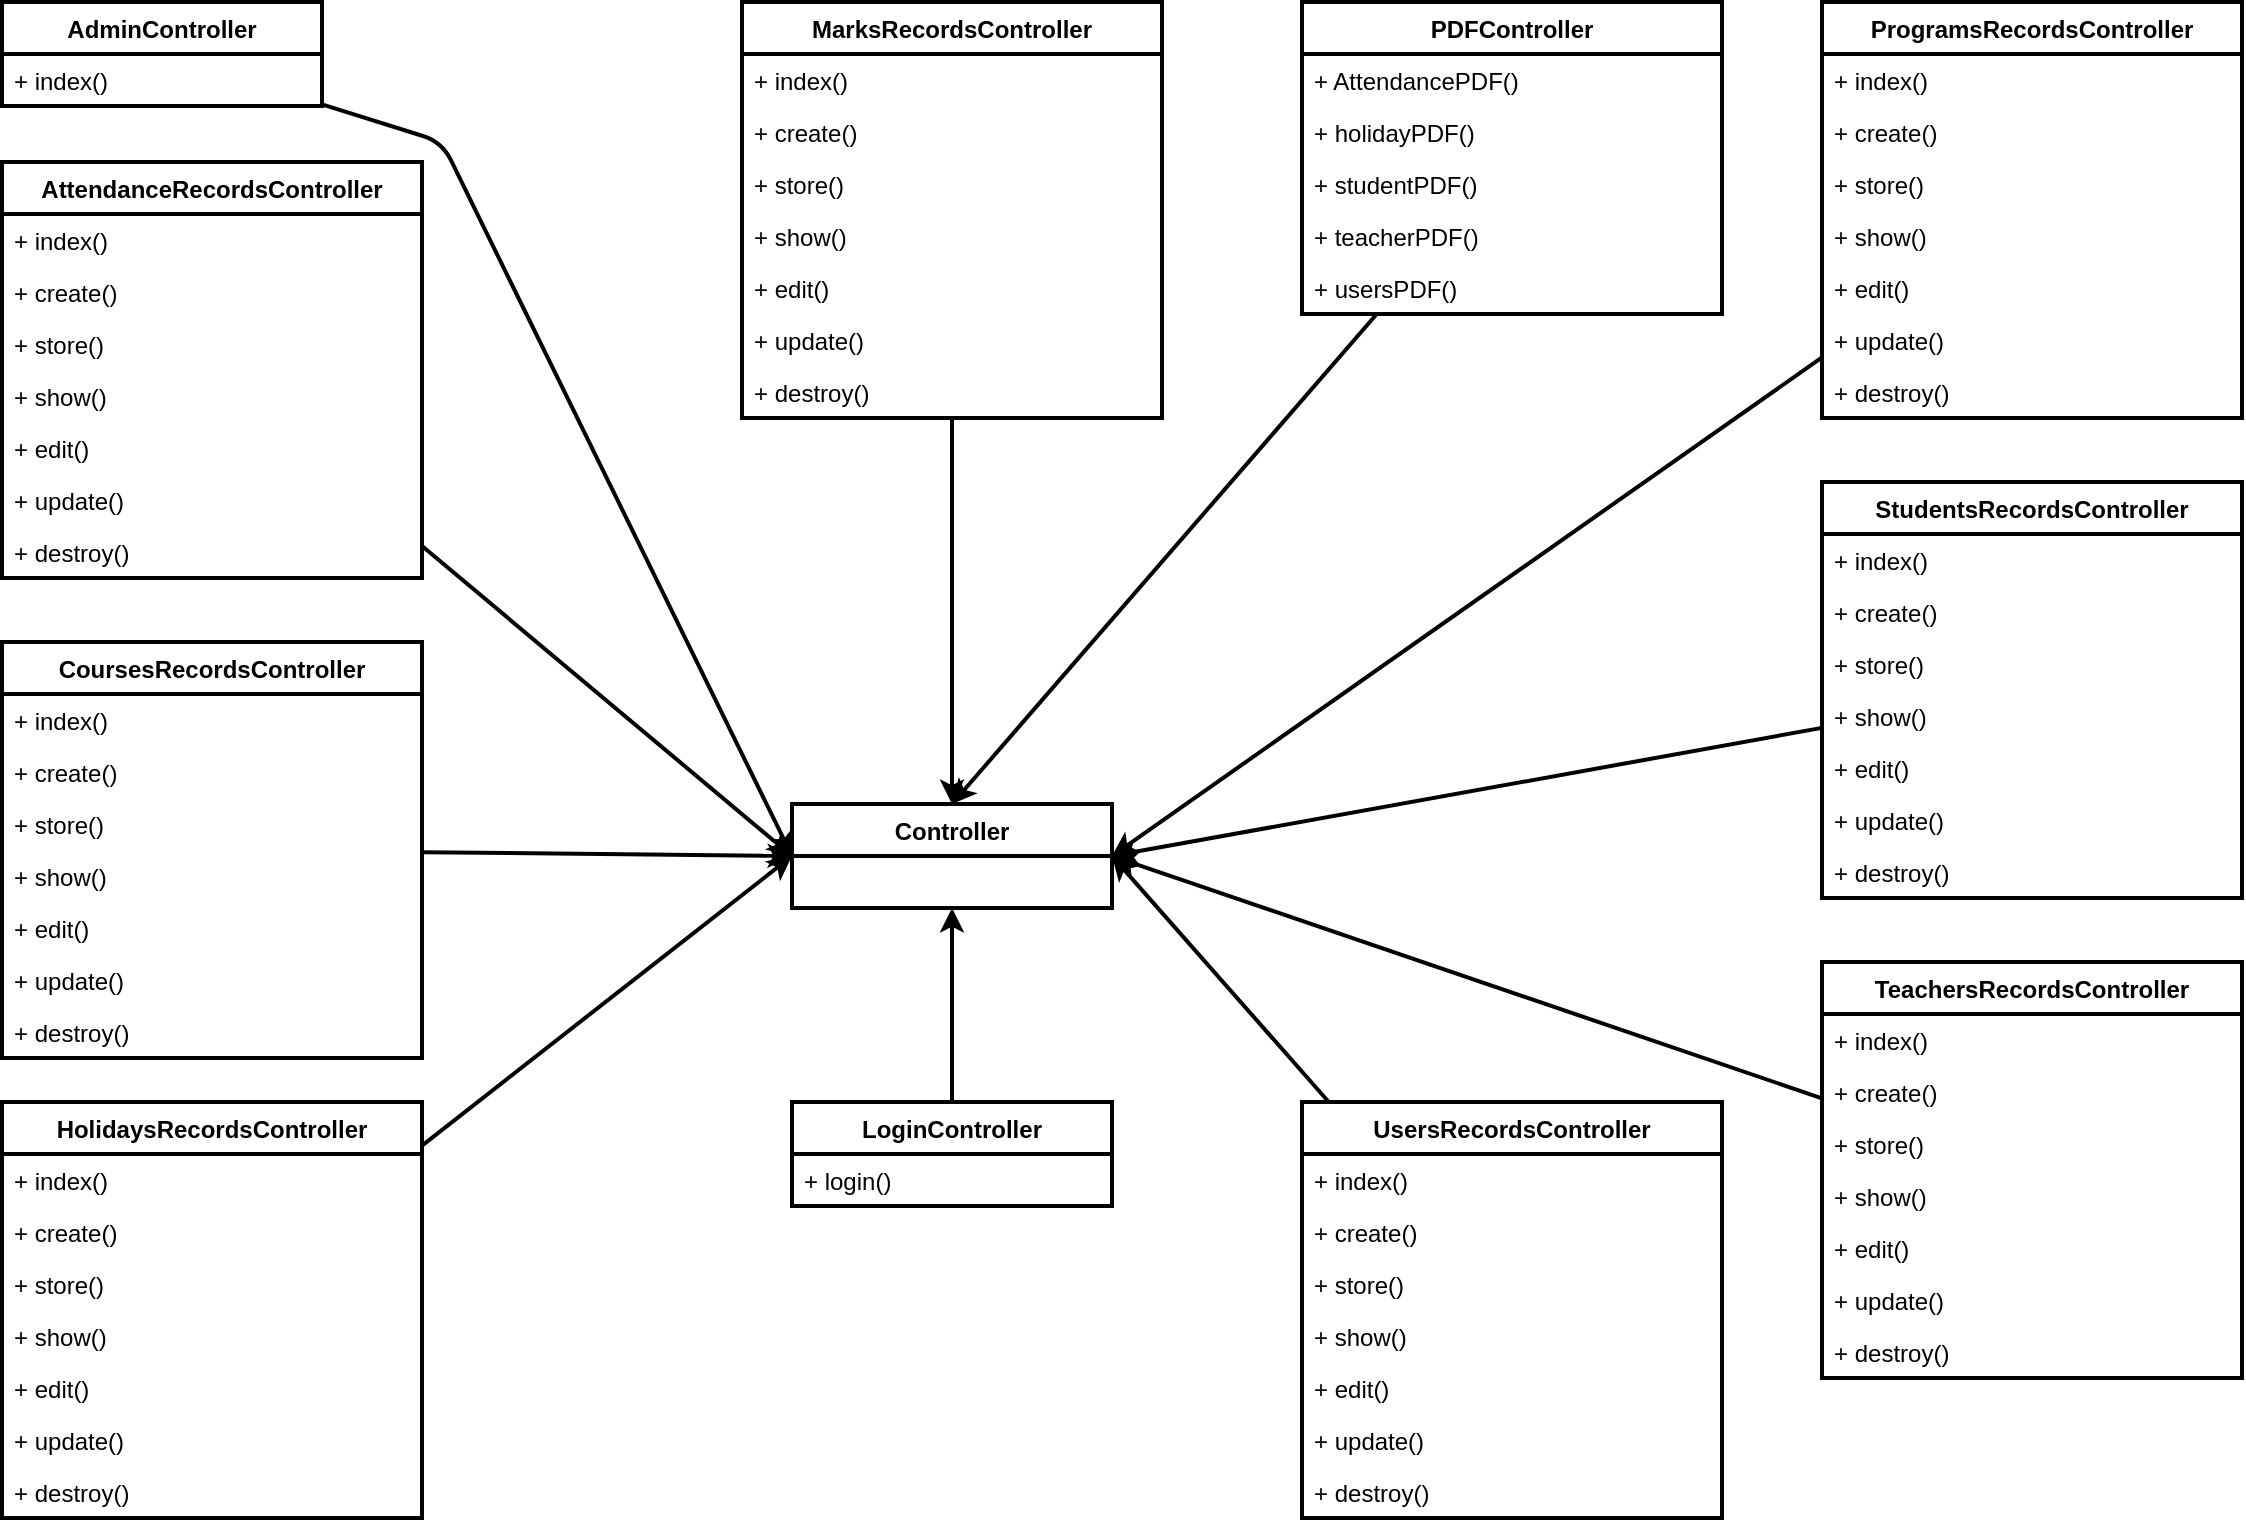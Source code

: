 <mxfile>
    <diagram id="Os8lmVujDngj23zo3Hqf" name="Page-1">
        <mxGraphModel dx="1105" dy="-226" grid="1" gridSize="10" guides="1" tooltips="1" connect="1" arrows="1" fold="1" page="1" pageScale="1" pageWidth="1169" pageHeight="827" math="0" shadow="0">
            <root>
                <mxCell id="0"/>
                <mxCell id="1" parent="0"/>
                <mxCell id="48" style="edgeStyle=none;html=1;entryX=0;entryY=0.5;entryDx=0;entryDy=0;strokeWidth=2;" parent="1" source="5" target="46" edge="1">
                    <mxGeometry relative="1" as="geometry">
                        <Array as="points">
                            <mxPoint x="250" y="910"/>
                        </Array>
                    </mxGeometry>
                </mxCell>
                <mxCell id="5" value="AdminController" style="swimlane;fontStyle=1;align=center;verticalAlign=top;childLayout=stackLayout;horizontal=1;startSize=26;horizontalStack=0;resizeParent=1;resizeParentMax=0;resizeLast=0;collapsible=1;marginBottom=0;strokeWidth=2;" parent="1" vertex="1">
                    <mxGeometry x="30" y="840" width="160" height="52" as="geometry"/>
                </mxCell>
                <mxCell id="6" value="+ index()" style="text;strokeColor=none;fillColor=none;align=left;verticalAlign=top;spacingLeft=4;spacingRight=4;overflow=hidden;rotatable=0;points=[[0,0.5],[1,0.5]];portConstraint=eastwest;strokeWidth=2;" parent="5" vertex="1">
                    <mxGeometry y="26" width="160" height="26" as="geometry"/>
                </mxCell>
                <mxCell id="51" style="edgeStyle=none;html=1;entryX=0;entryY=0.5;entryDx=0;entryDy=0;strokeWidth=2;" parent="1" source="17" target="46" edge="1">
                    <mxGeometry relative="1" as="geometry"/>
                </mxCell>
                <mxCell id="17" value="CoursesRecordsController" style="swimlane;fontStyle=1;align=center;verticalAlign=top;childLayout=stackLayout;horizontal=1;startSize=26;horizontalStack=0;resizeParent=1;resizeParentMax=0;resizeLast=0;collapsible=1;marginBottom=0;strokeWidth=2;" parent="1" vertex="1">
                    <mxGeometry x="30" y="1160" width="210" height="208" as="geometry"/>
                </mxCell>
                <mxCell id="18" value="+ index()" style="text;strokeColor=none;fillColor=none;align=left;verticalAlign=top;spacingLeft=4;spacingRight=4;overflow=hidden;rotatable=0;points=[[0,0.5],[1,0.5]];portConstraint=eastwest;strokeWidth=2;" parent="17" vertex="1">
                    <mxGeometry y="26" width="210" height="26" as="geometry"/>
                </mxCell>
                <mxCell id="19" value="+ create()" style="text;strokeColor=none;fillColor=none;align=left;verticalAlign=top;spacingLeft=4;spacingRight=4;overflow=hidden;rotatable=0;points=[[0,0.5],[1,0.5]];portConstraint=eastwest;strokeWidth=2;" parent="17" vertex="1">
                    <mxGeometry y="52" width="210" height="26" as="geometry"/>
                </mxCell>
                <mxCell id="20" value="+ store()" style="text;strokeColor=none;fillColor=none;align=left;verticalAlign=top;spacingLeft=4;spacingRight=4;overflow=hidden;rotatable=0;points=[[0,0.5],[1,0.5]];portConstraint=eastwest;strokeWidth=2;" parent="17" vertex="1">
                    <mxGeometry y="78" width="210" height="26" as="geometry"/>
                </mxCell>
                <mxCell id="21" value="+ show()" style="text;strokeColor=none;fillColor=none;align=left;verticalAlign=top;spacingLeft=4;spacingRight=4;overflow=hidden;rotatable=0;points=[[0,0.5],[1,0.5]];portConstraint=eastwest;strokeWidth=2;" parent="17" vertex="1">
                    <mxGeometry y="104" width="210" height="26" as="geometry"/>
                </mxCell>
                <mxCell id="22" value="+ edit()" style="text;strokeColor=none;fillColor=none;align=left;verticalAlign=top;spacingLeft=4;spacingRight=4;overflow=hidden;rotatable=0;points=[[0,0.5],[1,0.5]];portConstraint=eastwest;strokeWidth=2;" parent="17" vertex="1">
                    <mxGeometry y="130" width="210" height="26" as="geometry"/>
                </mxCell>
                <mxCell id="23" value="+ update()" style="text;strokeColor=none;fillColor=none;align=left;verticalAlign=top;spacingLeft=4;spacingRight=4;overflow=hidden;rotatable=0;points=[[0,0.5],[1,0.5]];portConstraint=eastwest;strokeWidth=2;" parent="17" vertex="1">
                    <mxGeometry y="156" width="210" height="26" as="geometry"/>
                </mxCell>
                <mxCell id="24" value="+ destroy()" style="text;strokeColor=none;fillColor=none;align=left;verticalAlign=top;spacingLeft=4;spacingRight=4;overflow=hidden;rotatable=0;points=[[0,0.5],[1,0.5]];portConstraint=eastwest;strokeWidth=2;" parent="17" vertex="1">
                    <mxGeometry y="182" width="210" height="26" as="geometry"/>
                </mxCell>
                <mxCell id="53" style="edgeStyle=none;html=1;entryX=0;entryY=0.5;entryDx=0;entryDy=0;strokeWidth=2;" parent="1" source="26" target="46" edge="1">
                    <mxGeometry relative="1" as="geometry"/>
                </mxCell>
                <mxCell id="26" value="HolidaysRecordsController" style="swimlane;fontStyle=1;align=center;verticalAlign=top;childLayout=stackLayout;horizontal=1;startSize=26;horizontalStack=0;resizeParent=1;resizeParentMax=0;resizeLast=0;collapsible=1;marginBottom=0;strokeWidth=2;" parent="1" vertex="1">
                    <mxGeometry x="30" y="1390" width="210" height="208" as="geometry"/>
                </mxCell>
                <mxCell id="27" value="+ index()" style="text;strokeColor=none;fillColor=none;align=left;verticalAlign=top;spacingLeft=4;spacingRight=4;overflow=hidden;rotatable=0;points=[[0,0.5],[1,0.5]];portConstraint=eastwest;strokeWidth=2;" parent="26" vertex="1">
                    <mxGeometry y="26" width="210" height="26" as="geometry"/>
                </mxCell>
                <mxCell id="28" value="+ create()" style="text;strokeColor=none;fillColor=none;align=left;verticalAlign=top;spacingLeft=4;spacingRight=4;overflow=hidden;rotatable=0;points=[[0,0.5],[1,0.5]];portConstraint=eastwest;strokeWidth=2;" parent="26" vertex="1">
                    <mxGeometry y="52" width="210" height="26" as="geometry"/>
                </mxCell>
                <mxCell id="29" value="+ store()" style="text;strokeColor=none;fillColor=none;align=left;verticalAlign=top;spacingLeft=4;spacingRight=4;overflow=hidden;rotatable=0;points=[[0,0.5],[1,0.5]];portConstraint=eastwest;strokeWidth=2;" parent="26" vertex="1">
                    <mxGeometry y="78" width="210" height="26" as="geometry"/>
                </mxCell>
                <mxCell id="30" value="+ show()" style="text;strokeColor=none;fillColor=none;align=left;verticalAlign=top;spacingLeft=4;spacingRight=4;overflow=hidden;rotatable=0;points=[[0,0.5],[1,0.5]];portConstraint=eastwest;strokeWidth=2;" parent="26" vertex="1">
                    <mxGeometry y="104" width="210" height="26" as="geometry"/>
                </mxCell>
                <mxCell id="31" value="+ edit()" style="text;strokeColor=none;fillColor=none;align=left;verticalAlign=top;spacingLeft=4;spacingRight=4;overflow=hidden;rotatable=0;points=[[0,0.5],[1,0.5]];portConstraint=eastwest;strokeWidth=2;" parent="26" vertex="1">
                    <mxGeometry y="130" width="210" height="26" as="geometry"/>
                </mxCell>
                <mxCell id="32" value="+ update()" style="text;strokeColor=none;fillColor=none;align=left;verticalAlign=top;spacingLeft=4;spacingRight=4;overflow=hidden;rotatable=0;points=[[0,0.5],[1,0.5]];portConstraint=eastwest;strokeWidth=2;" parent="26" vertex="1">
                    <mxGeometry y="156" width="210" height="26" as="geometry"/>
                </mxCell>
                <mxCell id="33" value="+ destroy()" style="text;strokeColor=none;fillColor=none;align=left;verticalAlign=top;spacingLeft=4;spacingRight=4;overflow=hidden;rotatable=0;points=[[0,0.5],[1,0.5]];portConstraint=eastwest;strokeWidth=2;" parent="26" vertex="1">
                    <mxGeometry y="182" width="210" height="26" as="geometry"/>
                </mxCell>
                <mxCell id="54" style="edgeStyle=none;html=1;entryX=0.5;entryY=0;entryDx=0;entryDy=0;strokeWidth=2;" parent="1" source="34" target="46" edge="1">
                    <mxGeometry relative="1" as="geometry"/>
                </mxCell>
                <mxCell id="34" value="MarksRecordsController" style="swimlane;fontStyle=1;align=center;verticalAlign=top;childLayout=stackLayout;horizontal=1;startSize=26;horizontalStack=0;resizeParent=1;resizeParentMax=0;resizeLast=0;collapsible=1;marginBottom=0;strokeWidth=2;" parent="1" vertex="1">
                    <mxGeometry x="400" y="840" width="210" height="208" as="geometry"/>
                </mxCell>
                <mxCell id="35" value="+ index()" style="text;strokeColor=none;fillColor=none;align=left;verticalAlign=top;spacingLeft=4;spacingRight=4;overflow=hidden;rotatable=0;points=[[0,0.5],[1,0.5]];portConstraint=eastwest;strokeWidth=2;" parent="34" vertex="1">
                    <mxGeometry y="26" width="210" height="26" as="geometry"/>
                </mxCell>
                <mxCell id="36" value="+ create()" style="text;strokeColor=none;fillColor=none;align=left;verticalAlign=top;spacingLeft=4;spacingRight=4;overflow=hidden;rotatable=0;points=[[0,0.5],[1,0.5]];portConstraint=eastwest;strokeWidth=2;" parent="34" vertex="1">
                    <mxGeometry y="52" width="210" height="26" as="geometry"/>
                </mxCell>
                <mxCell id="37" value="+ store()" style="text;strokeColor=none;fillColor=none;align=left;verticalAlign=top;spacingLeft=4;spacingRight=4;overflow=hidden;rotatable=0;points=[[0,0.5],[1,0.5]];portConstraint=eastwest;strokeWidth=2;" parent="34" vertex="1">
                    <mxGeometry y="78" width="210" height="26" as="geometry"/>
                </mxCell>
                <mxCell id="38" value="+ show()" style="text;strokeColor=none;fillColor=none;align=left;verticalAlign=top;spacingLeft=4;spacingRight=4;overflow=hidden;rotatable=0;points=[[0,0.5],[1,0.5]];portConstraint=eastwest;strokeWidth=2;" parent="34" vertex="1">
                    <mxGeometry y="104" width="210" height="26" as="geometry"/>
                </mxCell>
                <mxCell id="39" value="+ edit()" style="text;strokeColor=none;fillColor=none;align=left;verticalAlign=top;spacingLeft=4;spacingRight=4;overflow=hidden;rotatable=0;points=[[0,0.5],[1,0.5]];portConstraint=eastwest;strokeWidth=2;" parent="34" vertex="1">
                    <mxGeometry y="130" width="210" height="26" as="geometry"/>
                </mxCell>
                <mxCell id="40" value="+ update()" style="text;strokeColor=none;fillColor=none;align=left;verticalAlign=top;spacingLeft=4;spacingRight=4;overflow=hidden;rotatable=0;points=[[0,0.5],[1,0.5]];portConstraint=eastwest;strokeWidth=2;" parent="34" vertex="1">
                    <mxGeometry y="156" width="210" height="26" as="geometry"/>
                </mxCell>
                <mxCell id="41" value="+ destroy()" style="text;strokeColor=none;fillColor=none;align=left;verticalAlign=top;spacingLeft=4;spacingRight=4;overflow=hidden;rotatable=0;points=[[0,0.5],[1,0.5]];portConstraint=eastwest;strokeWidth=2;" parent="34" vertex="1">
                    <mxGeometry y="182" width="210" height="26" as="geometry"/>
                </mxCell>
                <mxCell id="46" value="Controller" style="swimlane;fontStyle=1;align=center;verticalAlign=top;childLayout=stackLayout;horizontal=1;startSize=26;horizontalStack=0;resizeParent=1;resizeParentMax=0;resizeLast=0;collapsible=1;marginBottom=0;strokeWidth=2;" parent="1" vertex="1">
                    <mxGeometry x="425" y="1241" width="160" height="52" as="geometry"/>
                </mxCell>
                <mxCell id="50" style="edgeStyle=none;html=1;entryX=0;entryY=0.5;entryDx=0;entryDy=0;strokeWidth=2;" parent="1" source="9" target="46" edge="1">
                    <mxGeometry relative="1" as="geometry"/>
                </mxCell>
                <mxCell id="9" value="AttendanceRecordsController" style="swimlane;fontStyle=1;align=center;verticalAlign=top;childLayout=stackLayout;horizontal=1;startSize=26;horizontalStack=0;resizeParent=1;resizeParentMax=0;resizeLast=0;collapsible=1;marginBottom=0;strokeWidth=2;" parent="1" vertex="1">
                    <mxGeometry x="30" y="920" width="210" height="208" as="geometry"/>
                </mxCell>
                <mxCell id="10" value="+ index()" style="text;strokeColor=none;fillColor=none;align=left;verticalAlign=top;spacingLeft=4;spacingRight=4;overflow=hidden;rotatable=0;points=[[0,0.5],[1,0.5]];portConstraint=eastwest;strokeWidth=2;" parent="9" vertex="1">
                    <mxGeometry y="26" width="210" height="26" as="geometry"/>
                </mxCell>
                <mxCell id="11" value="+ create()" style="text;strokeColor=none;fillColor=none;align=left;verticalAlign=top;spacingLeft=4;spacingRight=4;overflow=hidden;rotatable=0;points=[[0,0.5],[1,0.5]];portConstraint=eastwest;strokeWidth=2;" parent="9" vertex="1">
                    <mxGeometry y="52" width="210" height="26" as="geometry"/>
                </mxCell>
                <mxCell id="12" value="+ store()" style="text;strokeColor=none;fillColor=none;align=left;verticalAlign=top;spacingLeft=4;spacingRight=4;overflow=hidden;rotatable=0;points=[[0,0.5],[1,0.5]];portConstraint=eastwest;strokeWidth=2;" parent="9" vertex="1">
                    <mxGeometry y="78" width="210" height="26" as="geometry"/>
                </mxCell>
                <mxCell id="13" value="+ show()" style="text;strokeColor=none;fillColor=none;align=left;verticalAlign=top;spacingLeft=4;spacingRight=4;overflow=hidden;rotatable=0;points=[[0,0.5],[1,0.5]];portConstraint=eastwest;strokeWidth=2;" parent="9" vertex="1">
                    <mxGeometry y="104" width="210" height="26" as="geometry"/>
                </mxCell>
                <mxCell id="14" value="+ edit()" style="text;strokeColor=none;fillColor=none;align=left;verticalAlign=top;spacingLeft=4;spacingRight=4;overflow=hidden;rotatable=0;points=[[0,0.5],[1,0.5]];portConstraint=eastwest;strokeWidth=2;" parent="9" vertex="1">
                    <mxGeometry y="130" width="210" height="26" as="geometry"/>
                </mxCell>
                <mxCell id="15" value="+ update()" style="text;strokeColor=none;fillColor=none;align=left;verticalAlign=top;spacingLeft=4;spacingRight=4;overflow=hidden;rotatable=0;points=[[0,0.5],[1,0.5]];portConstraint=eastwest;strokeWidth=2;" parent="9" vertex="1">
                    <mxGeometry y="156" width="210" height="26" as="geometry"/>
                </mxCell>
                <mxCell id="16" value="+ destroy()" style="text;strokeColor=none;fillColor=none;align=left;verticalAlign=top;spacingLeft=4;spacingRight=4;overflow=hidden;rotatable=0;points=[[0,0.5],[1,0.5]];portConstraint=eastwest;strokeWidth=2;" parent="9" vertex="1">
                    <mxGeometry y="182" width="210" height="26" as="geometry"/>
                </mxCell>
                <mxCell id="63" style="edgeStyle=none;html=1;entryX=0.5;entryY=0;entryDx=0;entryDy=0;strokeWidth=2;" parent="1" source="55" target="46" edge="1">
                    <mxGeometry relative="1" as="geometry"/>
                </mxCell>
                <mxCell id="55" value="PDFController" style="swimlane;fontStyle=1;align=center;verticalAlign=top;childLayout=stackLayout;horizontal=1;startSize=26;horizontalStack=0;resizeParent=1;resizeParentMax=0;resizeLast=0;collapsible=1;marginBottom=0;strokeWidth=2;" parent="1" vertex="1">
                    <mxGeometry x="680" y="840" width="210" height="156" as="geometry"/>
                </mxCell>
                <mxCell id="56" value="+ AttendancePDF()" style="text;strokeColor=none;fillColor=none;align=left;verticalAlign=top;spacingLeft=4;spacingRight=4;overflow=hidden;rotatable=0;points=[[0,0.5],[1,0.5]];portConstraint=eastwest;strokeWidth=2;" parent="55" vertex="1">
                    <mxGeometry y="26" width="210" height="26" as="geometry"/>
                </mxCell>
                <mxCell id="57" value="+ holidayPDF()" style="text;strokeColor=none;fillColor=none;align=left;verticalAlign=top;spacingLeft=4;spacingRight=4;overflow=hidden;rotatable=0;points=[[0,0.5],[1,0.5]];portConstraint=eastwest;strokeWidth=2;" parent="55" vertex="1">
                    <mxGeometry y="52" width="210" height="26" as="geometry"/>
                </mxCell>
                <mxCell id="58" value="+ studentPDF()" style="text;strokeColor=none;fillColor=none;align=left;verticalAlign=top;spacingLeft=4;spacingRight=4;overflow=hidden;rotatable=0;points=[[0,0.5],[1,0.5]];portConstraint=eastwest;strokeWidth=2;" parent="55" vertex="1">
                    <mxGeometry y="78" width="210" height="26" as="geometry"/>
                </mxCell>
                <mxCell id="59" value="+ teacherPDF()" style="text;strokeColor=none;fillColor=none;align=left;verticalAlign=top;spacingLeft=4;spacingRight=4;overflow=hidden;rotatable=0;points=[[0,0.5],[1,0.5]];portConstraint=eastwest;strokeWidth=2;" parent="55" vertex="1">
                    <mxGeometry y="104" width="210" height="26" as="geometry"/>
                </mxCell>
                <mxCell id="60" value="+ usersPDF()" style="text;strokeColor=none;fillColor=none;align=left;verticalAlign=top;spacingLeft=4;spacingRight=4;overflow=hidden;rotatable=0;points=[[0,0.5],[1,0.5]];portConstraint=eastwest;strokeWidth=2;" parent="55" vertex="1">
                    <mxGeometry y="130" width="210" height="26" as="geometry"/>
                </mxCell>
                <mxCell id="72" style="edgeStyle=none;html=1;entryX=1;entryY=0.5;entryDx=0;entryDy=0;strokeWidth=2;" parent="1" source="64" target="46" edge="1">
                    <mxGeometry relative="1" as="geometry"/>
                </mxCell>
                <mxCell id="64" value="ProgramsRecordsController" style="swimlane;fontStyle=1;align=center;verticalAlign=top;childLayout=stackLayout;horizontal=1;startSize=26;horizontalStack=0;resizeParent=1;resizeParentMax=0;resizeLast=0;collapsible=1;marginBottom=0;strokeWidth=2;" parent="1" vertex="1">
                    <mxGeometry x="940" y="840" width="210" height="208" as="geometry"/>
                </mxCell>
                <mxCell id="65" value="+ index()" style="text;strokeColor=none;fillColor=none;align=left;verticalAlign=top;spacingLeft=4;spacingRight=4;overflow=hidden;rotatable=0;points=[[0,0.5],[1,0.5]];portConstraint=eastwest;strokeWidth=2;" parent="64" vertex="1">
                    <mxGeometry y="26" width="210" height="26" as="geometry"/>
                </mxCell>
                <mxCell id="66" value="+ create()" style="text;strokeColor=none;fillColor=none;align=left;verticalAlign=top;spacingLeft=4;spacingRight=4;overflow=hidden;rotatable=0;points=[[0,0.5],[1,0.5]];portConstraint=eastwest;strokeWidth=2;" parent="64" vertex="1">
                    <mxGeometry y="52" width="210" height="26" as="geometry"/>
                </mxCell>
                <mxCell id="67" value="+ store()" style="text;strokeColor=none;fillColor=none;align=left;verticalAlign=top;spacingLeft=4;spacingRight=4;overflow=hidden;rotatable=0;points=[[0,0.5],[1,0.5]];portConstraint=eastwest;strokeWidth=2;" parent="64" vertex="1">
                    <mxGeometry y="78" width="210" height="26" as="geometry"/>
                </mxCell>
                <mxCell id="68" value="+ show()" style="text;strokeColor=none;fillColor=none;align=left;verticalAlign=top;spacingLeft=4;spacingRight=4;overflow=hidden;rotatable=0;points=[[0,0.5],[1,0.5]];portConstraint=eastwest;strokeWidth=2;" parent="64" vertex="1">
                    <mxGeometry y="104" width="210" height="26" as="geometry"/>
                </mxCell>
                <mxCell id="69" value="+ edit()" style="text;strokeColor=none;fillColor=none;align=left;verticalAlign=top;spacingLeft=4;spacingRight=4;overflow=hidden;rotatable=0;points=[[0,0.5],[1,0.5]];portConstraint=eastwest;strokeWidth=2;" parent="64" vertex="1">
                    <mxGeometry y="130" width="210" height="26" as="geometry"/>
                </mxCell>
                <mxCell id="70" value="+ update()" style="text;strokeColor=none;fillColor=none;align=left;verticalAlign=top;spacingLeft=4;spacingRight=4;overflow=hidden;rotatable=0;points=[[0,0.5],[1,0.5]];portConstraint=eastwest;strokeWidth=2;" parent="64" vertex="1">
                    <mxGeometry y="156" width="210" height="26" as="geometry"/>
                </mxCell>
                <mxCell id="71" value="+ destroy()" style="text;strokeColor=none;fillColor=none;align=left;verticalAlign=top;spacingLeft=4;spacingRight=4;overflow=hidden;rotatable=0;points=[[0,0.5],[1,0.5]];portConstraint=eastwest;strokeWidth=2;" parent="64" vertex="1">
                    <mxGeometry y="182" width="210" height="26" as="geometry"/>
                </mxCell>
                <mxCell id="81" style="edgeStyle=none;html=1;entryX=1;entryY=0.5;entryDx=0;entryDy=0;strokeWidth=2;" parent="1" source="73" target="46" edge="1">
                    <mxGeometry relative="1" as="geometry"/>
                </mxCell>
                <mxCell id="73" value="StudentsRecordsController" style="swimlane;fontStyle=1;align=center;verticalAlign=top;childLayout=stackLayout;horizontal=1;startSize=26;horizontalStack=0;resizeParent=1;resizeParentMax=0;resizeLast=0;collapsible=1;marginBottom=0;strokeWidth=2;" parent="1" vertex="1">
                    <mxGeometry x="940" y="1080" width="210" height="208" as="geometry"/>
                </mxCell>
                <mxCell id="74" value="+ index()" style="text;strokeColor=none;fillColor=none;align=left;verticalAlign=top;spacingLeft=4;spacingRight=4;overflow=hidden;rotatable=0;points=[[0,0.5],[1,0.5]];portConstraint=eastwest;strokeWidth=2;" parent="73" vertex="1">
                    <mxGeometry y="26" width="210" height="26" as="geometry"/>
                </mxCell>
                <mxCell id="75" value="+ create()" style="text;strokeColor=none;fillColor=none;align=left;verticalAlign=top;spacingLeft=4;spacingRight=4;overflow=hidden;rotatable=0;points=[[0,0.5],[1,0.5]];portConstraint=eastwest;strokeWidth=2;" parent="73" vertex="1">
                    <mxGeometry y="52" width="210" height="26" as="geometry"/>
                </mxCell>
                <mxCell id="76" value="+ store()" style="text;strokeColor=none;fillColor=none;align=left;verticalAlign=top;spacingLeft=4;spacingRight=4;overflow=hidden;rotatable=0;points=[[0,0.5],[1,0.5]];portConstraint=eastwest;strokeWidth=2;" parent="73" vertex="1">
                    <mxGeometry y="78" width="210" height="26" as="geometry"/>
                </mxCell>
                <mxCell id="77" value="+ show()" style="text;strokeColor=none;fillColor=none;align=left;verticalAlign=top;spacingLeft=4;spacingRight=4;overflow=hidden;rotatable=0;points=[[0,0.5],[1,0.5]];portConstraint=eastwest;strokeWidth=2;" parent="73" vertex="1">
                    <mxGeometry y="104" width="210" height="26" as="geometry"/>
                </mxCell>
                <mxCell id="78" value="+ edit()" style="text;strokeColor=none;fillColor=none;align=left;verticalAlign=top;spacingLeft=4;spacingRight=4;overflow=hidden;rotatable=0;points=[[0,0.5],[1,0.5]];portConstraint=eastwest;strokeWidth=2;" parent="73" vertex="1">
                    <mxGeometry y="130" width="210" height="26" as="geometry"/>
                </mxCell>
                <mxCell id="79" value="+ update()" style="text;strokeColor=none;fillColor=none;align=left;verticalAlign=top;spacingLeft=4;spacingRight=4;overflow=hidden;rotatable=0;points=[[0,0.5],[1,0.5]];portConstraint=eastwest;strokeWidth=2;" parent="73" vertex="1">
                    <mxGeometry y="156" width="210" height="26" as="geometry"/>
                </mxCell>
                <mxCell id="80" value="+ destroy()" style="text;strokeColor=none;fillColor=none;align=left;verticalAlign=top;spacingLeft=4;spacingRight=4;overflow=hidden;rotatable=0;points=[[0,0.5],[1,0.5]];portConstraint=eastwest;strokeWidth=2;" parent="73" vertex="1">
                    <mxGeometry y="182" width="210" height="26" as="geometry"/>
                </mxCell>
                <mxCell id="91" style="edgeStyle=none;html=1;entryX=1;entryY=0.5;entryDx=0;entryDy=0;strokeWidth=2;" parent="1" source="82" target="46" edge="1">
                    <mxGeometry relative="1" as="geometry"/>
                </mxCell>
                <mxCell id="82" value="TeachersRecordsController" style="swimlane;fontStyle=1;align=center;verticalAlign=top;childLayout=stackLayout;horizontal=1;startSize=26;horizontalStack=0;resizeParent=1;resizeParentMax=0;resizeLast=0;collapsible=1;marginBottom=0;strokeWidth=2;" parent="1" vertex="1">
                    <mxGeometry x="940" y="1320" width="210" height="208" as="geometry"/>
                </mxCell>
                <mxCell id="83" value="+ index()" style="text;strokeColor=none;fillColor=none;align=left;verticalAlign=top;spacingLeft=4;spacingRight=4;overflow=hidden;rotatable=0;points=[[0,0.5],[1,0.5]];portConstraint=eastwest;strokeWidth=2;" parent="82" vertex="1">
                    <mxGeometry y="26" width="210" height="26" as="geometry"/>
                </mxCell>
                <mxCell id="84" value="+ create()" style="text;strokeColor=none;fillColor=none;align=left;verticalAlign=top;spacingLeft=4;spacingRight=4;overflow=hidden;rotatable=0;points=[[0,0.5],[1,0.5]];portConstraint=eastwest;strokeWidth=2;" parent="82" vertex="1">
                    <mxGeometry y="52" width="210" height="26" as="geometry"/>
                </mxCell>
                <mxCell id="85" value="+ store()" style="text;strokeColor=none;fillColor=none;align=left;verticalAlign=top;spacingLeft=4;spacingRight=4;overflow=hidden;rotatable=0;points=[[0,0.5],[1,0.5]];portConstraint=eastwest;strokeWidth=2;" parent="82" vertex="1">
                    <mxGeometry y="78" width="210" height="26" as="geometry"/>
                </mxCell>
                <mxCell id="86" value="+ show()" style="text;strokeColor=none;fillColor=none;align=left;verticalAlign=top;spacingLeft=4;spacingRight=4;overflow=hidden;rotatable=0;points=[[0,0.5],[1,0.5]];portConstraint=eastwest;strokeWidth=2;" parent="82" vertex="1">
                    <mxGeometry y="104" width="210" height="26" as="geometry"/>
                </mxCell>
                <mxCell id="87" value="+ edit()" style="text;strokeColor=none;fillColor=none;align=left;verticalAlign=top;spacingLeft=4;spacingRight=4;overflow=hidden;rotatable=0;points=[[0,0.5],[1,0.5]];portConstraint=eastwest;strokeWidth=2;" parent="82" vertex="1">
                    <mxGeometry y="130" width="210" height="26" as="geometry"/>
                </mxCell>
                <mxCell id="88" value="+ update()" style="text;strokeColor=none;fillColor=none;align=left;verticalAlign=top;spacingLeft=4;spacingRight=4;overflow=hidden;rotatable=0;points=[[0,0.5],[1,0.5]];portConstraint=eastwest;strokeWidth=2;" parent="82" vertex="1">
                    <mxGeometry y="156" width="210" height="26" as="geometry"/>
                </mxCell>
                <mxCell id="89" value="+ destroy()" style="text;strokeColor=none;fillColor=none;align=left;verticalAlign=top;spacingLeft=4;spacingRight=4;overflow=hidden;rotatable=0;points=[[0,0.5],[1,0.5]];portConstraint=eastwest;strokeWidth=2;" parent="82" vertex="1">
                    <mxGeometry y="182" width="210" height="26" as="geometry"/>
                </mxCell>
                <mxCell id="100" style="edgeStyle=none;html=1;entryX=1;entryY=0.5;entryDx=0;entryDy=0;strokeWidth=2;" parent="1" source="92" target="46" edge="1">
                    <mxGeometry relative="1" as="geometry">
                        <mxPoint x="590" y="1270" as="targetPoint"/>
                    </mxGeometry>
                </mxCell>
                <mxCell id="92" value="UsersRecordsController" style="swimlane;fontStyle=1;align=center;verticalAlign=top;childLayout=stackLayout;horizontal=1;startSize=26;horizontalStack=0;resizeParent=1;resizeParentMax=0;resizeLast=0;collapsible=1;marginBottom=0;strokeWidth=2;" parent="1" vertex="1">
                    <mxGeometry x="680" y="1390" width="210" height="208" as="geometry"/>
                </mxCell>
                <mxCell id="93" value="+ index()" style="text;strokeColor=none;fillColor=none;align=left;verticalAlign=top;spacingLeft=4;spacingRight=4;overflow=hidden;rotatable=0;points=[[0,0.5],[1,0.5]];portConstraint=eastwest;strokeWidth=2;" parent="92" vertex="1">
                    <mxGeometry y="26" width="210" height="26" as="geometry"/>
                </mxCell>
                <mxCell id="94" value="+ create()" style="text;strokeColor=none;fillColor=none;align=left;verticalAlign=top;spacingLeft=4;spacingRight=4;overflow=hidden;rotatable=0;points=[[0,0.5],[1,0.5]];portConstraint=eastwest;strokeWidth=2;" parent="92" vertex="1">
                    <mxGeometry y="52" width="210" height="26" as="geometry"/>
                </mxCell>
                <mxCell id="95" value="+ store()" style="text;strokeColor=none;fillColor=none;align=left;verticalAlign=top;spacingLeft=4;spacingRight=4;overflow=hidden;rotatable=0;points=[[0,0.5],[1,0.5]];portConstraint=eastwest;strokeWidth=2;" parent="92" vertex="1">
                    <mxGeometry y="78" width="210" height="26" as="geometry"/>
                </mxCell>
                <mxCell id="96" value="+ show()" style="text;strokeColor=none;fillColor=none;align=left;verticalAlign=top;spacingLeft=4;spacingRight=4;overflow=hidden;rotatable=0;points=[[0,0.5],[1,0.5]];portConstraint=eastwest;strokeWidth=2;" parent="92" vertex="1">
                    <mxGeometry y="104" width="210" height="26" as="geometry"/>
                </mxCell>
                <mxCell id="97" value="+ edit()" style="text;strokeColor=none;fillColor=none;align=left;verticalAlign=top;spacingLeft=4;spacingRight=4;overflow=hidden;rotatable=0;points=[[0,0.5],[1,0.5]];portConstraint=eastwest;strokeWidth=2;" parent="92" vertex="1">
                    <mxGeometry y="130" width="210" height="26" as="geometry"/>
                </mxCell>
                <mxCell id="98" value="+ update()" style="text;strokeColor=none;fillColor=none;align=left;verticalAlign=top;spacingLeft=4;spacingRight=4;overflow=hidden;rotatable=0;points=[[0,0.5],[1,0.5]];portConstraint=eastwest;strokeWidth=2;" parent="92" vertex="1">
                    <mxGeometry y="156" width="210" height="26" as="geometry"/>
                </mxCell>
                <mxCell id="99" value="+ destroy()" style="text;strokeColor=none;fillColor=none;align=left;verticalAlign=top;spacingLeft=4;spacingRight=4;overflow=hidden;rotatable=0;points=[[0,0.5],[1,0.5]];portConstraint=eastwest;strokeWidth=2;" parent="92" vertex="1">
                    <mxGeometry y="182" width="210" height="26" as="geometry"/>
                </mxCell>
                <mxCell id="103" style="edgeStyle=none;html=1;entryX=0.5;entryY=1;entryDx=0;entryDy=0;strokeWidth=2;" edge="1" parent="1" source="101" target="46">
                    <mxGeometry relative="1" as="geometry"/>
                </mxCell>
                <mxCell id="101" value="LoginController" style="swimlane;fontStyle=1;align=center;verticalAlign=top;childLayout=stackLayout;horizontal=1;startSize=26;horizontalStack=0;resizeParent=1;resizeParentMax=0;resizeLast=0;collapsible=1;marginBottom=0;strokeWidth=2;" vertex="1" parent="1">
                    <mxGeometry x="425" y="1390" width="160" height="52" as="geometry"/>
                </mxCell>
                <mxCell id="102" value="+ login()" style="text;strokeColor=none;fillColor=none;align=left;verticalAlign=top;spacingLeft=4;spacingRight=4;overflow=hidden;rotatable=0;points=[[0,0.5],[1,0.5]];portConstraint=eastwest;strokeWidth=2;" vertex="1" parent="101">
                    <mxGeometry y="26" width="160" height="26" as="geometry"/>
                </mxCell>
            </root>
        </mxGraphModel>
    </diagram>
</mxfile>
